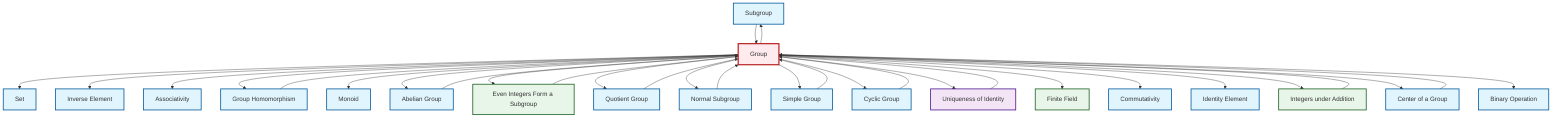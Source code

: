 graph TD
    classDef definition fill:#e1f5fe,stroke:#01579b,stroke-width:2px
    classDef theorem fill:#f3e5f5,stroke:#4a148c,stroke-width:2px
    classDef axiom fill:#fff3e0,stroke:#e65100,stroke-width:2px
    classDef example fill:#e8f5e9,stroke:#1b5e20,stroke-width:2px
    classDef current fill:#ffebee,stroke:#b71c1c,stroke-width:3px
    def-inverse-element["Inverse Element"]:::definition
    def-subgroup["Subgroup"]:::definition
    def-commutativity["Commutativity"]:::definition
    def-monoid["Monoid"]:::definition
    def-set["Set"]:::definition
    thm-unique-identity["Uniqueness of Identity"]:::theorem
    def-cyclic-group["Cyclic Group"]:::definition
    def-normal-subgroup["Normal Subgroup"]:::definition
    def-binary-operation["Binary Operation"]:::definition
    def-center-of-group["Center of a Group"]:::definition
    def-identity-element["Identity Element"]:::definition
    def-associativity["Associativity"]:::definition
    ex-finite-field["Finite Field"]:::example
    def-homomorphism["Group Homomorphism"]:::definition
    def-quotient-group["Quotient Group"]:::definition
    ex-integers-addition["Integers under Addition"]:::example
    ex-even-integers-subgroup["Even Integers Form a Subgroup"]:::example
    def-abelian-group["Abelian Group"]:::definition
    def-simple-group["Simple Group"]:::definition
    def-group["Group"]:::definition
    def-group --> def-set
    def-homomorphism --> def-group
    def-group --> def-inverse-element
    ex-even-integers-subgroup --> def-group
    thm-unique-identity --> def-group
    def-abelian-group --> def-group
    def-group --> def-associativity
    def-subgroup --> def-group
    def-group --> def-homomorphism
    def-center-of-group --> def-group
    def-group --> def-monoid
    def-group --> def-abelian-group
    def-group --> def-subgroup
    def-simple-group --> def-group
    def-group --> ex-even-integers-subgroup
    def-group --> def-quotient-group
    def-group --> def-normal-subgroup
    def-group --> def-simple-group
    def-group --> def-cyclic-group
    def-group --> thm-unique-identity
    ex-integers-addition --> def-group
    def-group --> ex-finite-field
    def-cyclic-group --> def-group
    def-group --> def-commutativity
    def-normal-subgroup --> def-group
    def-quotient-group --> def-group
    def-group --> def-identity-element
    def-group --> ex-integers-addition
    def-group --> def-center-of-group
    def-group --> def-binary-operation
    class def-group current